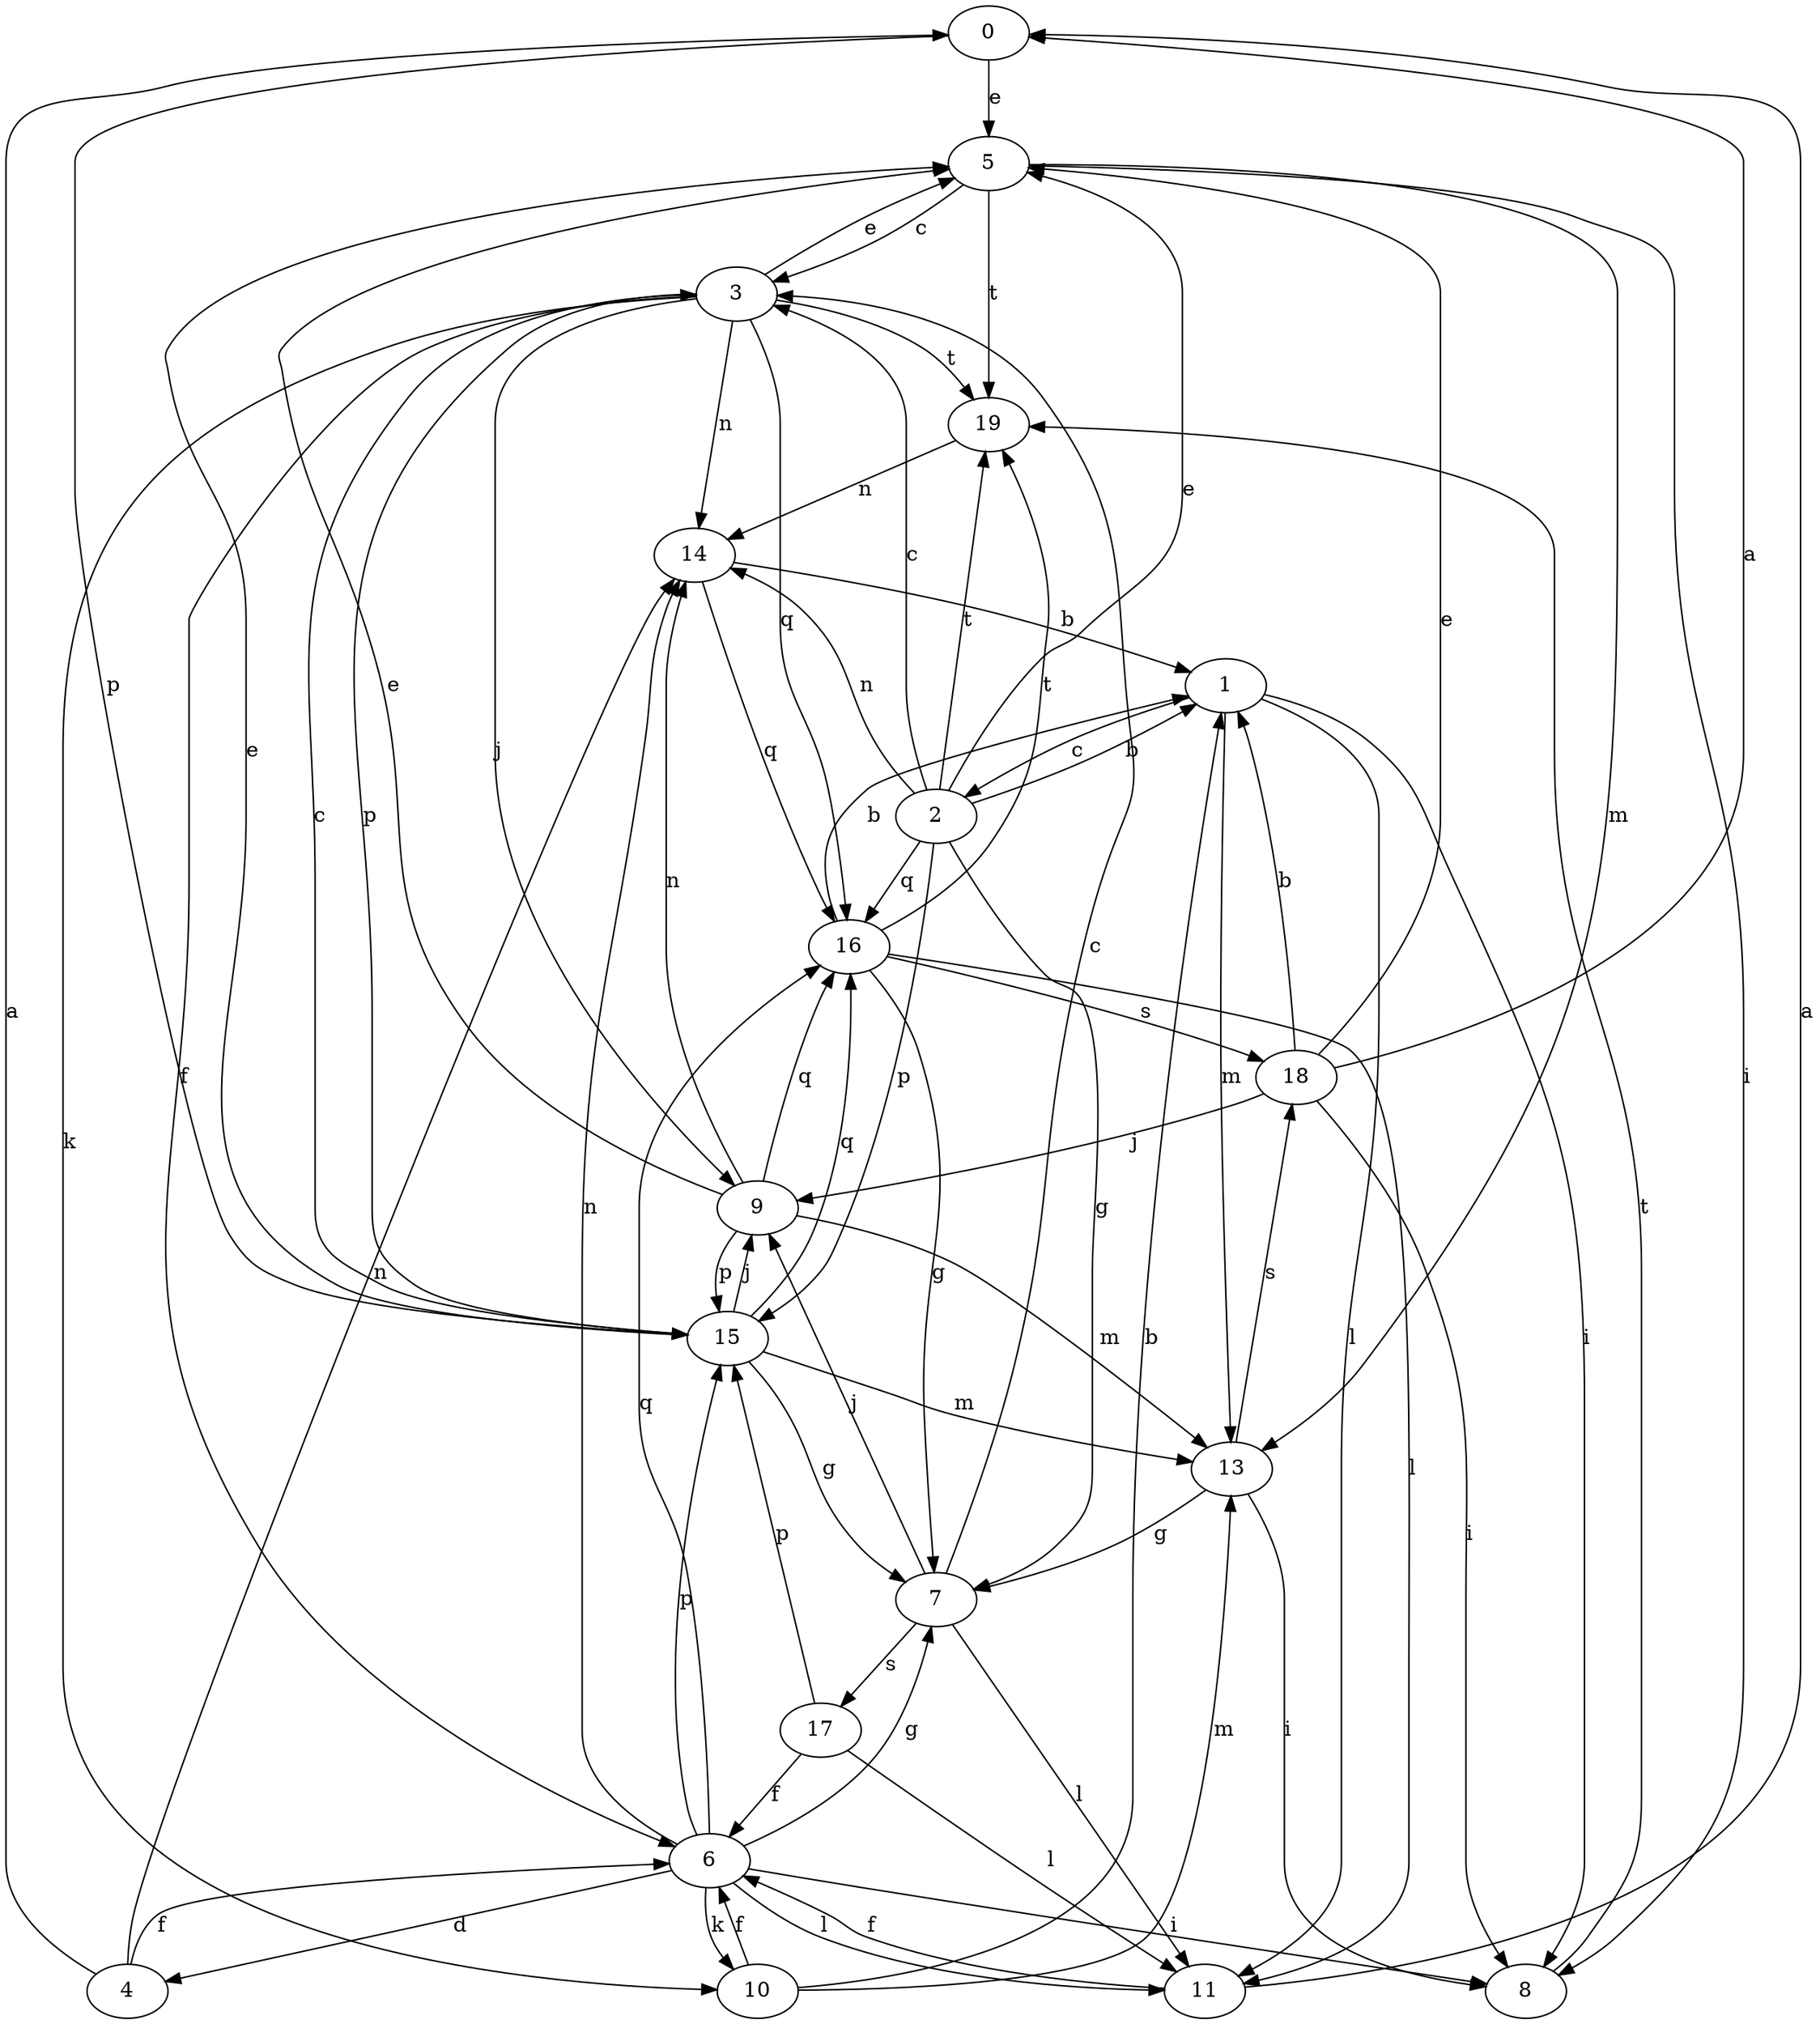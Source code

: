 strict digraph  {
0;
1;
2;
3;
4;
5;
6;
7;
8;
9;
10;
11;
13;
14;
15;
16;
17;
18;
19;
0 -> 5  [label=e];
0 -> 15  [label=p];
1 -> 2  [label=c];
1 -> 8  [label=i];
1 -> 11  [label=l];
1 -> 13  [label=m];
2 -> 1  [label=b];
2 -> 3  [label=c];
2 -> 5  [label=e];
2 -> 7  [label=g];
2 -> 14  [label=n];
2 -> 15  [label=p];
2 -> 16  [label=q];
2 -> 19  [label=t];
3 -> 5  [label=e];
3 -> 6  [label=f];
3 -> 9  [label=j];
3 -> 10  [label=k];
3 -> 14  [label=n];
3 -> 15  [label=p];
3 -> 16  [label=q];
3 -> 19  [label=t];
4 -> 0  [label=a];
4 -> 6  [label=f];
4 -> 14  [label=n];
5 -> 3  [label=c];
5 -> 8  [label=i];
5 -> 13  [label=m];
5 -> 19  [label=t];
6 -> 4  [label=d];
6 -> 7  [label=g];
6 -> 8  [label=i];
6 -> 10  [label=k];
6 -> 11  [label=l];
6 -> 14  [label=n];
6 -> 15  [label=p];
6 -> 16  [label=q];
7 -> 3  [label=c];
7 -> 9  [label=j];
7 -> 11  [label=l];
7 -> 17  [label=s];
8 -> 19  [label=t];
9 -> 5  [label=e];
9 -> 13  [label=m];
9 -> 14  [label=n];
9 -> 15  [label=p];
9 -> 16  [label=q];
10 -> 1  [label=b];
10 -> 6  [label=f];
10 -> 13  [label=m];
11 -> 0  [label=a];
11 -> 6  [label=f];
13 -> 7  [label=g];
13 -> 8  [label=i];
13 -> 18  [label=s];
14 -> 1  [label=b];
14 -> 16  [label=q];
15 -> 3  [label=c];
15 -> 5  [label=e];
15 -> 7  [label=g];
15 -> 9  [label=j];
15 -> 13  [label=m];
15 -> 16  [label=q];
16 -> 1  [label=b];
16 -> 7  [label=g];
16 -> 11  [label=l];
16 -> 18  [label=s];
16 -> 19  [label=t];
17 -> 6  [label=f];
17 -> 11  [label=l];
17 -> 15  [label=p];
18 -> 0  [label=a];
18 -> 1  [label=b];
18 -> 5  [label=e];
18 -> 8  [label=i];
18 -> 9  [label=j];
19 -> 14  [label=n];
}
